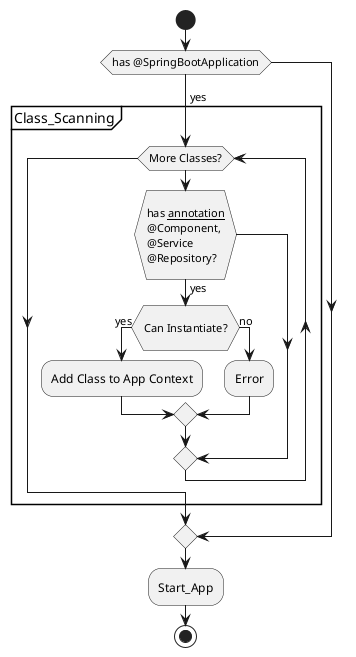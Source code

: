 @startuml

start

if (has @SpringBootApplication) then (\nyes)
  partition Class_Scanning {
    while (More Classes?)
      if (\nhas __annotation__\n@Component,\n@Service\n@Repository?\n) then (yes)
        if (\nCan Instantiate?\n) then (yes)
          :Add Class to App Context;
        else (no)
          :Error;
        endif
      endif
    endwhile
  }
endif

:Start_App;

stop

@enduml